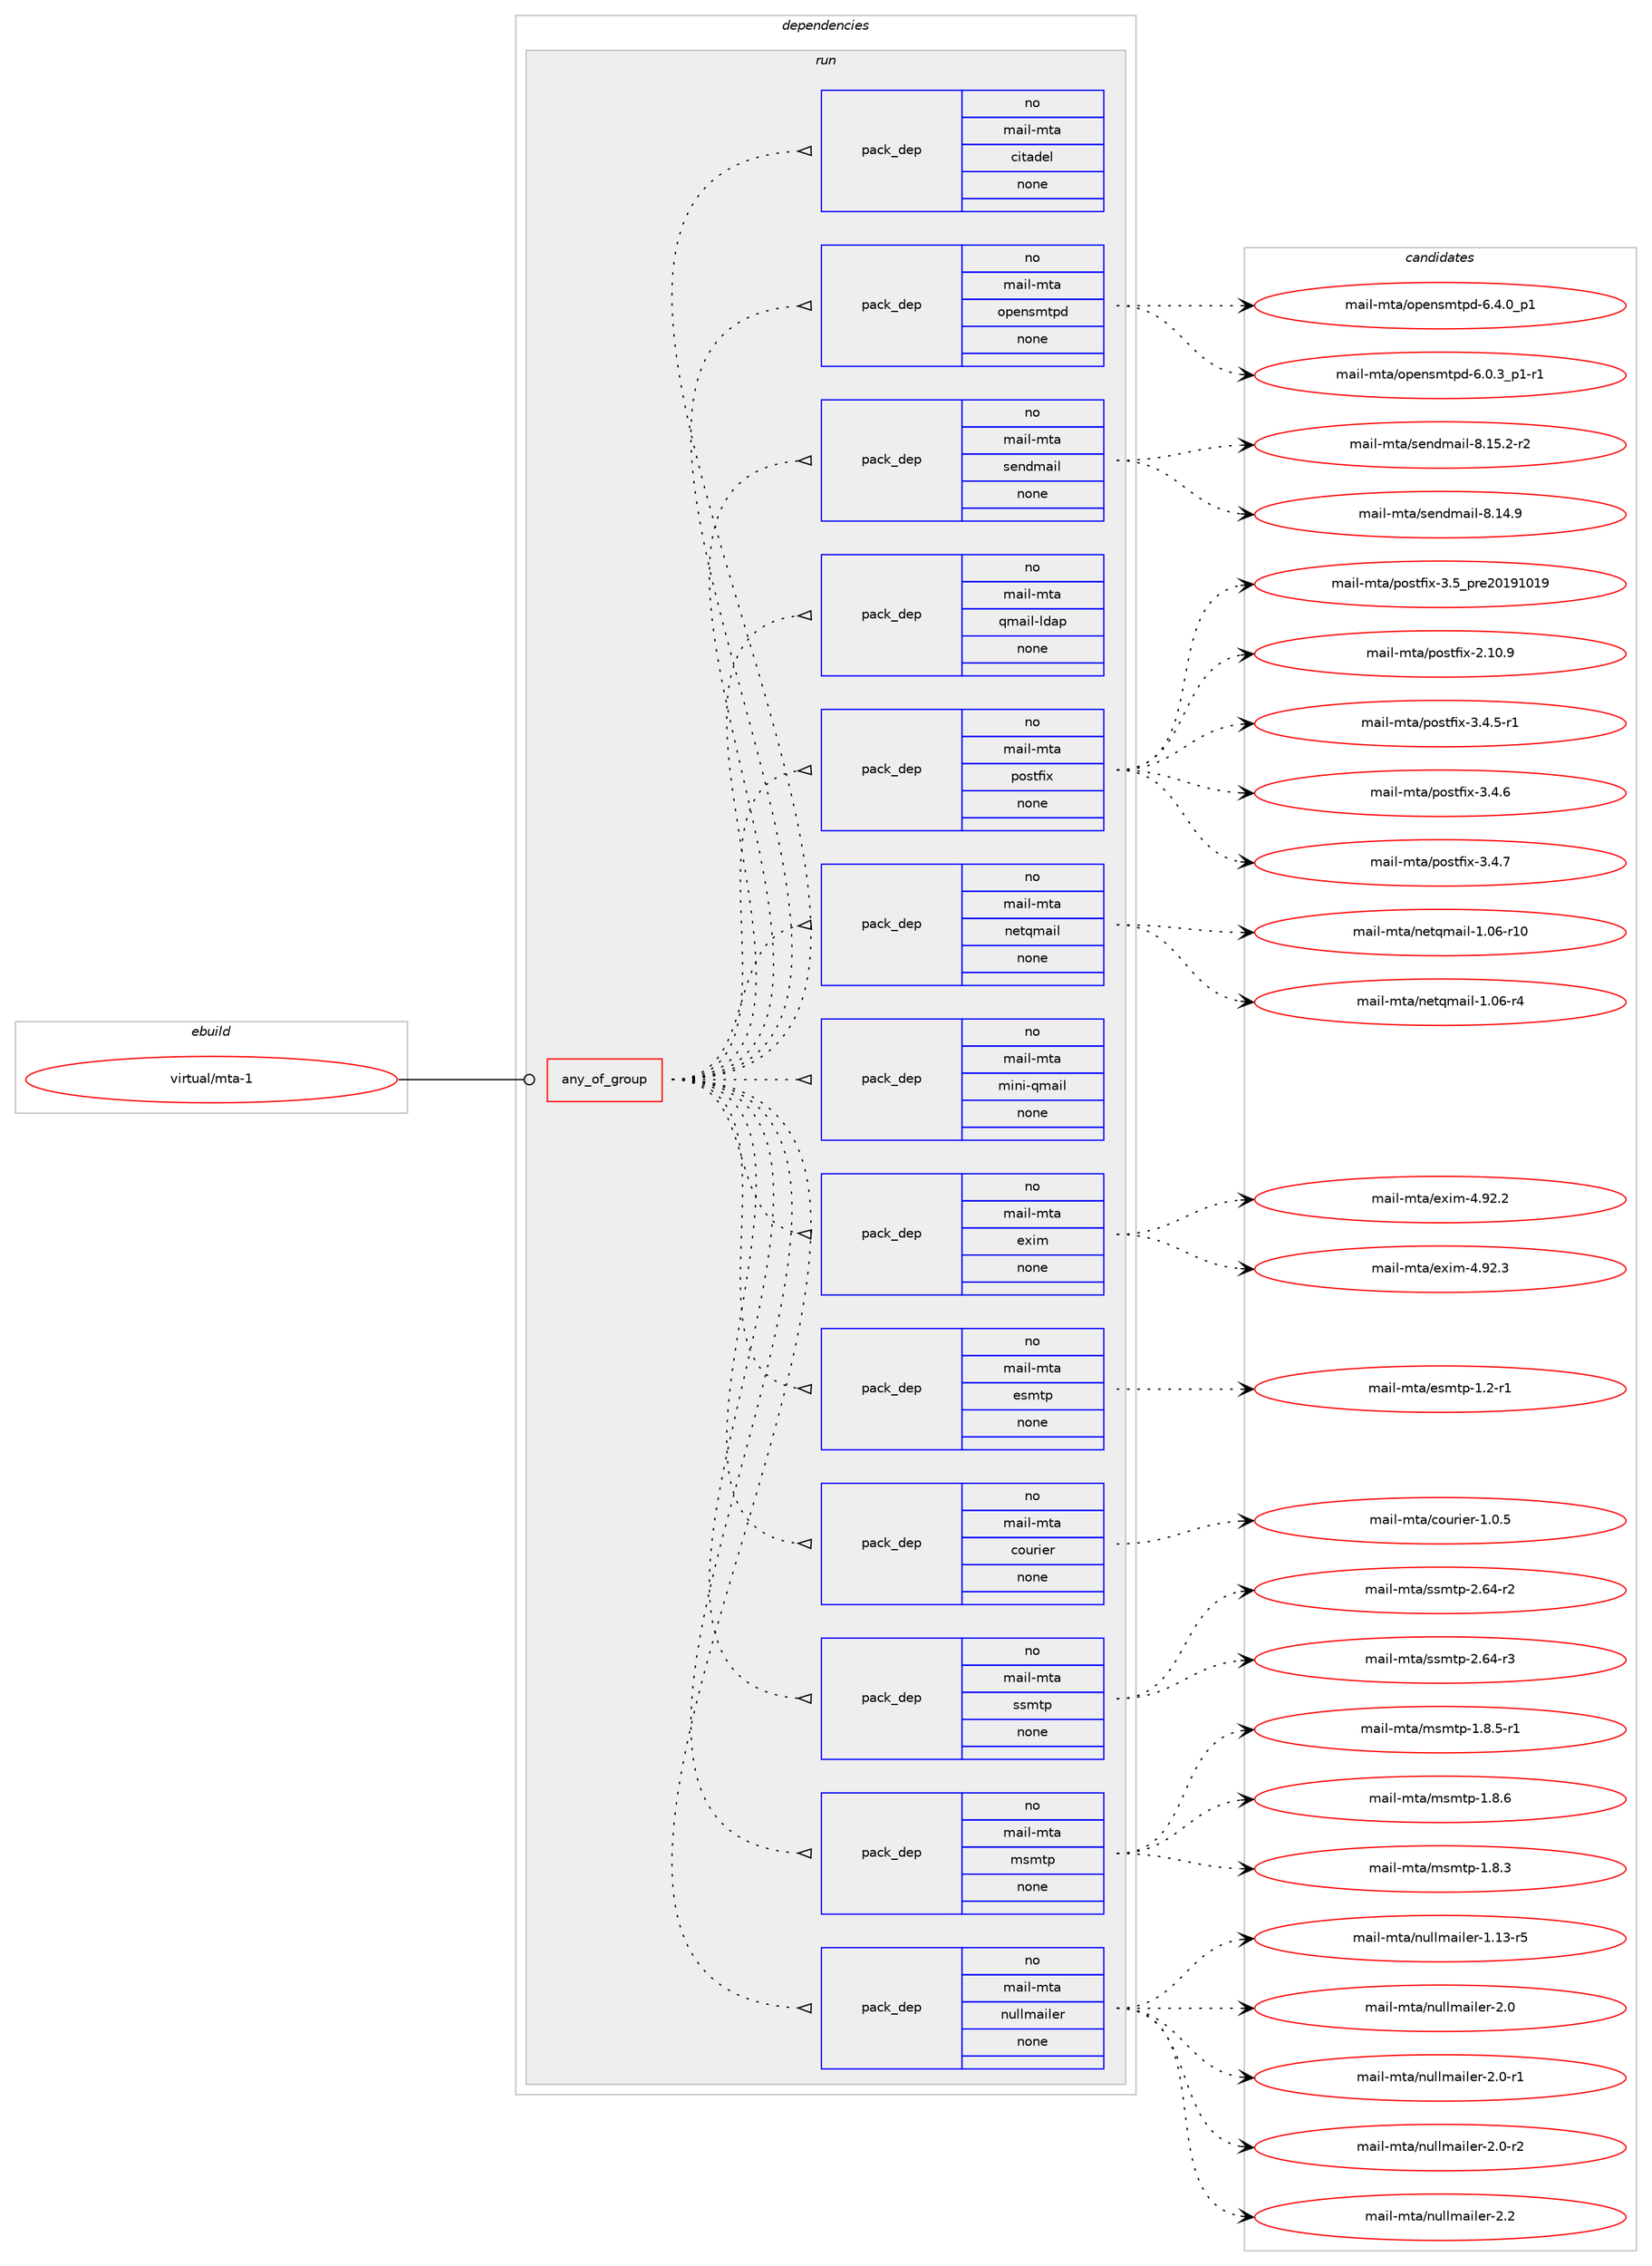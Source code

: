 digraph prolog {

# *************
# Graph options
# *************

newrank=true;
concentrate=true;
compound=true;
graph [rankdir=LR,fontname=Helvetica,fontsize=10,ranksep=1.5];#, ranksep=2.5, nodesep=0.2];
edge  [arrowhead=vee];
node  [fontname=Helvetica,fontsize=10];

# **********
# The ebuild
# **********

subgraph cluster_leftcol {
color=gray;
rank=same;
label=<<i>ebuild</i>>;
id [label="virtual/mta-1", color=red, width=4, href="../virtual/mta-1.svg"];
}

# ****************
# The dependencies
# ****************

subgraph cluster_midcol {
color=gray;
label=<<i>dependencies</i>>;
subgraph cluster_compile {
fillcolor="#eeeeee";
style=filled;
label=<<i>compile</i>>;
}
subgraph cluster_compileandrun {
fillcolor="#eeeeee";
style=filled;
label=<<i>compile and run</i>>;
}
subgraph cluster_run {
fillcolor="#eeeeee";
style=filled;
label=<<i>run</i>>;
subgraph any15369 {
dependency900583 [label=<<TABLE BORDER="0" CELLBORDER="1" CELLSPACING="0" CELLPADDING="4"><TR><TD CELLPADDING="10">any_of_group</TD></TR></TABLE>>, shape=none, color=red];subgraph pack668282 {
dependency900584 [label=<<TABLE BORDER="0" CELLBORDER="1" CELLSPACING="0" CELLPADDING="4" WIDTH="220"><TR><TD ROWSPAN="6" CELLPADDING="30">pack_dep</TD></TR><TR><TD WIDTH="110">no</TD></TR><TR><TD>mail-mta</TD></TR><TR><TD>nullmailer</TD></TR><TR><TD>none</TD></TR><TR><TD></TD></TR></TABLE>>, shape=none, color=blue];
}
dependency900583:e -> dependency900584:w [weight=20,style="dotted",arrowhead="oinv"];
subgraph pack668283 {
dependency900585 [label=<<TABLE BORDER="0" CELLBORDER="1" CELLSPACING="0" CELLPADDING="4" WIDTH="220"><TR><TD ROWSPAN="6" CELLPADDING="30">pack_dep</TD></TR><TR><TD WIDTH="110">no</TD></TR><TR><TD>mail-mta</TD></TR><TR><TD>msmtp</TD></TR><TR><TD>none</TD></TR><TR><TD></TD></TR></TABLE>>, shape=none, color=blue];
}
dependency900583:e -> dependency900585:w [weight=20,style="dotted",arrowhead="oinv"];
subgraph pack668284 {
dependency900586 [label=<<TABLE BORDER="0" CELLBORDER="1" CELLSPACING="0" CELLPADDING="4" WIDTH="220"><TR><TD ROWSPAN="6" CELLPADDING="30">pack_dep</TD></TR><TR><TD WIDTH="110">no</TD></TR><TR><TD>mail-mta</TD></TR><TR><TD>ssmtp</TD></TR><TR><TD>none</TD></TR><TR><TD></TD></TR></TABLE>>, shape=none, color=blue];
}
dependency900583:e -> dependency900586:w [weight=20,style="dotted",arrowhead="oinv"];
subgraph pack668285 {
dependency900587 [label=<<TABLE BORDER="0" CELLBORDER="1" CELLSPACING="0" CELLPADDING="4" WIDTH="220"><TR><TD ROWSPAN="6" CELLPADDING="30">pack_dep</TD></TR><TR><TD WIDTH="110">no</TD></TR><TR><TD>mail-mta</TD></TR><TR><TD>courier</TD></TR><TR><TD>none</TD></TR><TR><TD></TD></TR></TABLE>>, shape=none, color=blue];
}
dependency900583:e -> dependency900587:w [weight=20,style="dotted",arrowhead="oinv"];
subgraph pack668286 {
dependency900588 [label=<<TABLE BORDER="0" CELLBORDER="1" CELLSPACING="0" CELLPADDING="4" WIDTH="220"><TR><TD ROWSPAN="6" CELLPADDING="30">pack_dep</TD></TR><TR><TD WIDTH="110">no</TD></TR><TR><TD>mail-mta</TD></TR><TR><TD>esmtp</TD></TR><TR><TD>none</TD></TR><TR><TD></TD></TR></TABLE>>, shape=none, color=blue];
}
dependency900583:e -> dependency900588:w [weight=20,style="dotted",arrowhead="oinv"];
subgraph pack668287 {
dependency900589 [label=<<TABLE BORDER="0" CELLBORDER="1" CELLSPACING="0" CELLPADDING="4" WIDTH="220"><TR><TD ROWSPAN="6" CELLPADDING="30">pack_dep</TD></TR><TR><TD WIDTH="110">no</TD></TR><TR><TD>mail-mta</TD></TR><TR><TD>exim</TD></TR><TR><TD>none</TD></TR><TR><TD></TD></TR></TABLE>>, shape=none, color=blue];
}
dependency900583:e -> dependency900589:w [weight=20,style="dotted",arrowhead="oinv"];
subgraph pack668288 {
dependency900590 [label=<<TABLE BORDER="0" CELLBORDER="1" CELLSPACING="0" CELLPADDING="4" WIDTH="220"><TR><TD ROWSPAN="6" CELLPADDING="30">pack_dep</TD></TR><TR><TD WIDTH="110">no</TD></TR><TR><TD>mail-mta</TD></TR><TR><TD>mini-qmail</TD></TR><TR><TD>none</TD></TR><TR><TD></TD></TR></TABLE>>, shape=none, color=blue];
}
dependency900583:e -> dependency900590:w [weight=20,style="dotted",arrowhead="oinv"];
subgraph pack668289 {
dependency900591 [label=<<TABLE BORDER="0" CELLBORDER="1" CELLSPACING="0" CELLPADDING="4" WIDTH="220"><TR><TD ROWSPAN="6" CELLPADDING="30">pack_dep</TD></TR><TR><TD WIDTH="110">no</TD></TR><TR><TD>mail-mta</TD></TR><TR><TD>netqmail</TD></TR><TR><TD>none</TD></TR><TR><TD></TD></TR></TABLE>>, shape=none, color=blue];
}
dependency900583:e -> dependency900591:w [weight=20,style="dotted",arrowhead="oinv"];
subgraph pack668290 {
dependency900592 [label=<<TABLE BORDER="0" CELLBORDER="1" CELLSPACING="0" CELLPADDING="4" WIDTH="220"><TR><TD ROWSPAN="6" CELLPADDING="30">pack_dep</TD></TR><TR><TD WIDTH="110">no</TD></TR><TR><TD>mail-mta</TD></TR><TR><TD>postfix</TD></TR><TR><TD>none</TD></TR><TR><TD></TD></TR></TABLE>>, shape=none, color=blue];
}
dependency900583:e -> dependency900592:w [weight=20,style="dotted",arrowhead="oinv"];
subgraph pack668291 {
dependency900593 [label=<<TABLE BORDER="0" CELLBORDER="1" CELLSPACING="0" CELLPADDING="4" WIDTH="220"><TR><TD ROWSPAN="6" CELLPADDING="30">pack_dep</TD></TR><TR><TD WIDTH="110">no</TD></TR><TR><TD>mail-mta</TD></TR><TR><TD>qmail-ldap</TD></TR><TR><TD>none</TD></TR><TR><TD></TD></TR></TABLE>>, shape=none, color=blue];
}
dependency900583:e -> dependency900593:w [weight=20,style="dotted",arrowhead="oinv"];
subgraph pack668292 {
dependency900594 [label=<<TABLE BORDER="0" CELLBORDER="1" CELLSPACING="0" CELLPADDING="4" WIDTH="220"><TR><TD ROWSPAN="6" CELLPADDING="30">pack_dep</TD></TR><TR><TD WIDTH="110">no</TD></TR><TR><TD>mail-mta</TD></TR><TR><TD>sendmail</TD></TR><TR><TD>none</TD></TR><TR><TD></TD></TR></TABLE>>, shape=none, color=blue];
}
dependency900583:e -> dependency900594:w [weight=20,style="dotted",arrowhead="oinv"];
subgraph pack668293 {
dependency900595 [label=<<TABLE BORDER="0" CELLBORDER="1" CELLSPACING="0" CELLPADDING="4" WIDTH="220"><TR><TD ROWSPAN="6" CELLPADDING="30">pack_dep</TD></TR><TR><TD WIDTH="110">no</TD></TR><TR><TD>mail-mta</TD></TR><TR><TD>opensmtpd</TD></TR><TR><TD>none</TD></TR><TR><TD></TD></TR></TABLE>>, shape=none, color=blue];
}
dependency900583:e -> dependency900595:w [weight=20,style="dotted",arrowhead="oinv"];
subgraph pack668294 {
dependency900596 [label=<<TABLE BORDER="0" CELLBORDER="1" CELLSPACING="0" CELLPADDING="4" WIDTH="220"><TR><TD ROWSPAN="6" CELLPADDING="30">pack_dep</TD></TR><TR><TD WIDTH="110">no</TD></TR><TR><TD>mail-mta</TD></TR><TR><TD>citadel</TD></TR><TR><TD>none</TD></TR><TR><TD></TD></TR></TABLE>>, shape=none, color=blue];
}
dependency900583:e -> dependency900596:w [weight=20,style="dotted",arrowhead="oinv"];
}
id:e -> dependency900583:w [weight=20,style="solid",arrowhead="odot"];
}
}

# **************
# The candidates
# **************

subgraph cluster_choices {
rank=same;
color=gray;
label=<<i>candidates</i>>;

subgraph choice668282 {
color=black;
nodesep=1;
choice109971051084510911697471101171081081099710510810111445494649514511453 [label="mail-mta/nullmailer-1.13-r5", color=red, width=4,href="../mail-mta/nullmailer-1.13-r5.svg"];
choice109971051084510911697471101171081081099710510810111445504648 [label="mail-mta/nullmailer-2.0", color=red, width=4,href="../mail-mta/nullmailer-2.0.svg"];
choice1099710510845109116974711011710810810997105108101114455046484511449 [label="mail-mta/nullmailer-2.0-r1", color=red, width=4,href="../mail-mta/nullmailer-2.0-r1.svg"];
choice1099710510845109116974711011710810810997105108101114455046484511450 [label="mail-mta/nullmailer-2.0-r2", color=red, width=4,href="../mail-mta/nullmailer-2.0-r2.svg"];
choice109971051084510911697471101171081081099710510810111445504650 [label="mail-mta/nullmailer-2.2", color=red, width=4,href="../mail-mta/nullmailer-2.2.svg"];
dependency900584:e -> choice109971051084510911697471101171081081099710510810111445494649514511453:w [style=dotted,weight="100"];
dependency900584:e -> choice109971051084510911697471101171081081099710510810111445504648:w [style=dotted,weight="100"];
dependency900584:e -> choice1099710510845109116974711011710810810997105108101114455046484511449:w [style=dotted,weight="100"];
dependency900584:e -> choice1099710510845109116974711011710810810997105108101114455046484511450:w [style=dotted,weight="100"];
dependency900584:e -> choice109971051084510911697471101171081081099710510810111445504650:w [style=dotted,weight="100"];
}
subgraph choice668283 {
color=black;
nodesep=1;
choice10997105108451091169747109115109116112454946564651 [label="mail-mta/msmtp-1.8.3", color=red, width=4,href="../mail-mta/msmtp-1.8.3.svg"];
choice109971051084510911697471091151091161124549465646534511449 [label="mail-mta/msmtp-1.8.5-r1", color=red, width=4,href="../mail-mta/msmtp-1.8.5-r1.svg"];
choice10997105108451091169747109115109116112454946564654 [label="mail-mta/msmtp-1.8.6", color=red, width=4,href="../mail-mta/msmtp-1.8.6.svg"];
dependency900585:e -> choice10997105108451091169747109115109116112454946564651:w [style=dotted,weight="100"];
dependency900585:e -> choice109971051084510911697471091151091161124549465646534511449:w [style=dotted,weight="100"];
dependency900585:e -> choice10997105108451091169747109115109116112454946564654:w [style=dotted,weight="100"];
}
subgraph choice668284 {
color=black;
nodesep=1;
choice1099710510845109116974711511510911611245504654524511450 [label="mail-mta/ssmtp-2.64-r2", color=red, width=4,href="../mail-mta/ssmtp-2.64-r2.svg"];
choice1099710510845109116974711511510911611245504654524511451 [label="mail-mta/ssmtp-2.64-r3", color=red, width=4,href="../mail-mta/ssmtp-2.64-r3.svg"];
dependency900586:e -> choice1099710510845109116974711511510911611245504654524511450:w [style=dotted,weight="100"];
dependency900586:e -> choice1099710510845109116974711511510911611245504654524511451:w [style=dotted,weight="100"];
}
subgraph choice668285 {
color=black;
nodesep=1;
choice1099710510845109116974799111117114105101114454946484653 [label="mail-mta/courier-1.0.5", color=red, width=4,href="../mail-mta/courier-1.0.5.svg"];
dependency900587:e -> choice1099710510845109116974799111117114105101114454946484653:w [style=dotted,weight="100"];
}
subgraph choice668286 {
color=black;
nodesep=1;
choice10997105108451091169747101115109116112454946504511449 [label="mail-mta/esmtp-1.2-r1", color=red, width=4,href="../mail-mta/esmtp-1.2-r1.svg"];
dependency900588:e -> choice10997105108451091169747101115109116112454946504511449:w [style=dotted,weight="100"];
}
subgraph choice668287 {
color=black;
nodesep=1;
choice1099710510845109116974710112010510945524657504650 [label="mail-mta/exim-4.92.2", color=red, width=4,href="../mail-mta/exim-4.92.2.svg"];
choice1099710510845109116974710112010510945524657504651 [label="mail-mta/exim-4.92.3", color=red, width=4,href="../mail-mta/exim-4.92.3.svg"];
dependency900589:e -> choice1099710510845109116974710112010510945524657504650:w [style=dotted,weight="100"];
dependency900589:e -> choice1099710510845109116974710112010510945524657504651:w [style=dotted,weight="100"];
}
subgraph choice668288 {
color=black;
nodesep=1;
}
subgraph choice668289 {
color=black;
nodesep=1;
choice10997105108451091169747110101116113109971051084549464854451144948 [label="mail-mta/netqmail-1.06-r10", color=red, width=4,href="../mail-mta/netqmail-1.06-r10.svg"];
choice109971051084510911697471101011161131099710510845494648544511452 [label="mail-mta/netqmail-1.06-r4", color=red, width=4,href="../mail-mta/netqmail-1.06-r4.svg"];
dependency900591:e -> choice10997105108451091169747110101116113109971051084549464854451144948:w [style=dotted,weight="100"];
dependency900591:e -> choice109971051084510911697471101011161131099710510845494648544511452:w [style=dotted,weight="100"];
}
subgraph choice668290 {
color=black;
nodesep=1;
choice1099710510845109116974711211111511610210512045504649484657 [label="mail-mta/postfix-2.10.9", color=red, width=4,href="../mail-mta/postfix-2.10.9.svg"];
choice109971051084510911697471121111151161021051204551465246534511449 [label="mail-mta/postfix-3.4.5-r1", color=red, width=4,href="../mail-mta/postfix-3.4.5-r1.svg"];
choice10997105108451091169747112111115116102105120455146524654 [label="mail-mta/postfix-3.4.6", color=red, width=4,href="../mail-mta/postfix-3.4.6.svg"];
choice10997105108451091169747112111115116102105120455146524655 [label="mail-mta/postfix-3.4.7", color=red, width=4,href="../mail-mta/postfix-3.4.7.svg"];
choice1099710510845109116974711211111511610210512045514653951121141015048495749484957 [label="mail-mta/postfix-3.5_pre20191019", color=red, width=4,href="../mail-mta/postfix-3.5_pre20191019.svg"];
dependency900592:e -> choice1099710510845109116974711211111511610210512045504649484657:w [style=dotted,weight="100"];
dependency900592:e -> choice109971051084510911697471121111151161021051204551465246534511449:w [style=dotted,weight="100"];
dependency900592:e -> choice10997105108451091169747112111115116102105120455146524654:w [style=dotted,weight="100"];
dependency900592:e -> choice10997105108451091169747112111115116102105120455146524655:w [style=dotted,weight="100"];
dependency900592:e -> choice1099710510845109116974711211111511610210512045514653951121141015048495749484957:w [style=dotted,weight="100"];
}
subgraph choice668291 {
color=black;
nodesep=1;
}
subgraph choice668292 {
color=black;
nodesep=1;
choice109971051084510911697471151011101001099710510845564649524657 [label="mail-mta/sendmail-8.14.9", color=red, width=4,href="../mail-mta/sendmail-8.14.9.svg"];
choice1099710510845109116974711510111010010997105108455646495346504511450 [label="mail-mta/sendmail-8.15.2-r2", color=red, width=4,href="../mail-mta/sendmail-8.15.2-r2.svg"];
dependency900594:e -> choice109971051084510911697471151011101001099710510845564649524657:w [style=dotted,weight="100"];
dependency900594:e -> choice1099710510845109116974711510111010010997105108455646495346504511450:w [style=dotted,weight="100"];
}
subgraph choice668293 {
color=black;
nodesep=1;
choice1099710510845109116974711111210111011510911611210045544648465195112494511449 [label="mail-mta/opensmtpd-6.0.3_p1-r1", color=red, width=4,href="../mail-mta/opensmtpd-6.0.3_p1-r1.svg"];
choice109971051084510911697471111121011101151091161121004554465246489511249 [label="mail-mta/opensmtpd-6.4.0_p1", color=red, width=4,href="../mail-mta/opensmtpd-6.4.0_p1.svg"];
dependency900595:e -> choice1099710510845109116974711111210111011510911611210045544648465195112494511449:w [style=dotted,weight="100"];
dependency900595:e -> choice109971051084510911697471111121011101151091161121004554465246489511249:w [style=dotted,weight="100"];
}
subgraph choice668294 {
color=black;
nodesep=1;
}
}

}
